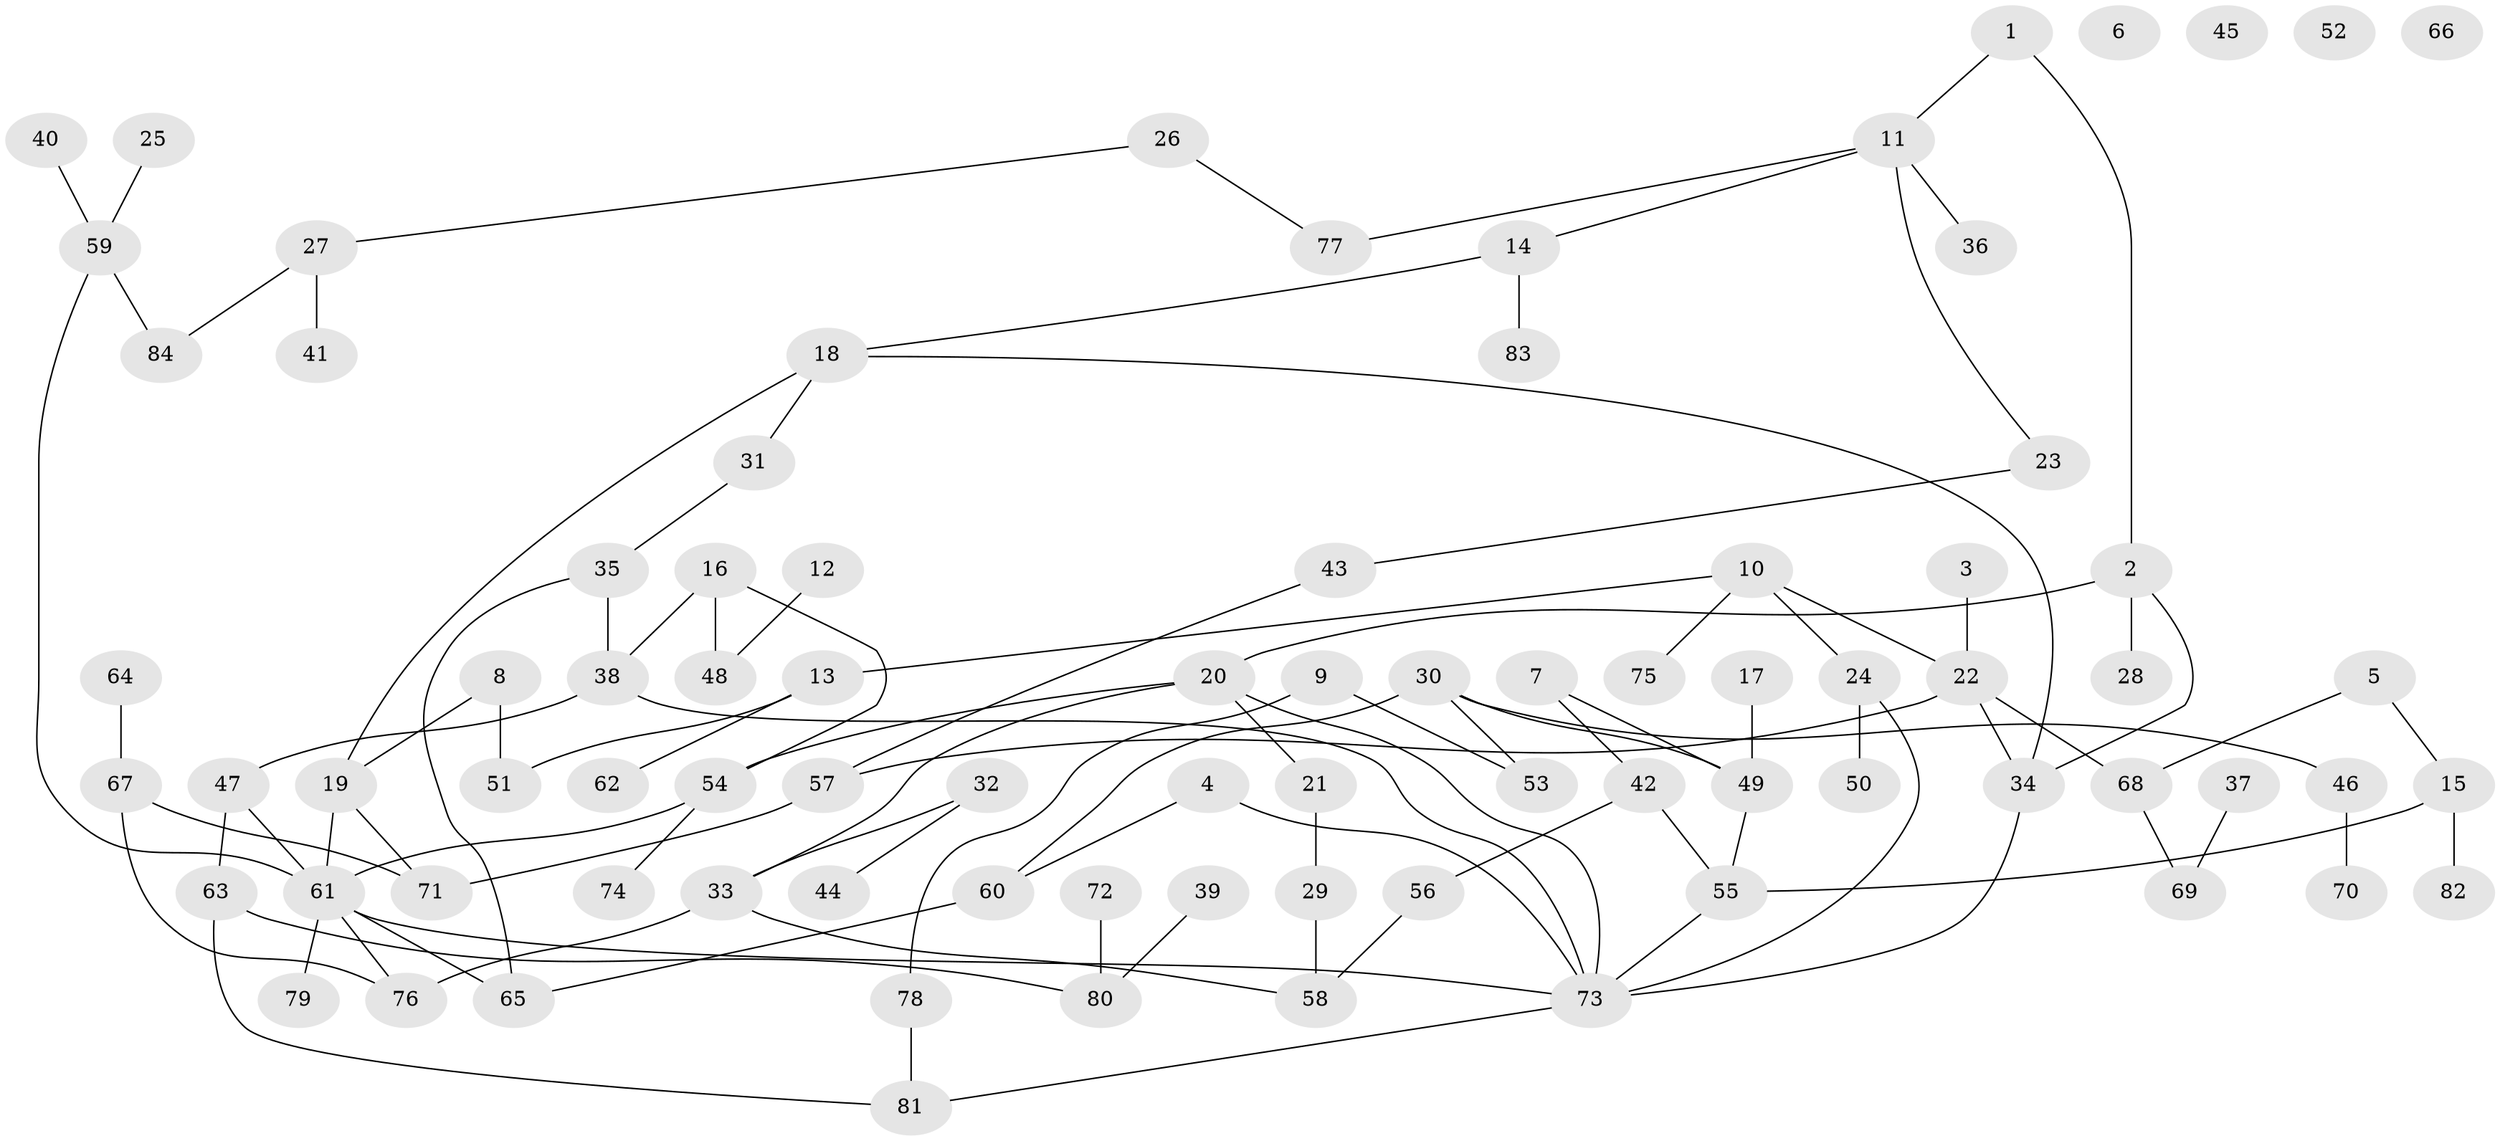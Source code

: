 // Generated by graph-tools (version 1.1) at 2025/25/03/09/25 03:25:23]
// undirected, 84 vertices, 102 edges
graph export_dot {
graph [start="1"]
  node [color=gray90,style=filled];
  1;
  2;
  3;
  4;
  5;
  6;
  7;
  8;
  9;
  10;
  11;
  12;
  13;
  14;
  15;
  16;
  17;
  18;
  19;
  20;
  21;
  22;
  23;
  24;
  25;
  26;
  27;
  28;
  29;
  30;
  31;
  32;
  33;
  34;
  35;
  36;
  37;
  38;
  39;
  40;
  41;
  42;
  43;
  44;
  45;
  46;
  47;
  48;
  49;
  50;
  51;
  52;
  53;
  54;
  55;
  56;
  57;
  58;
  59;
  60;
  61;
  62;
  63;
  64;
  65;
  66;
  67;
  68;
  69;
  70;
  71;
  72;
  73;
  74;
  75;
  76;
  77;
  78;
  79;
  80;
  81;
  82;
  83;
  84;
  1 -- 2;
  1 -- 11;
  2 -- 20;
  2 -- 28;
  2 -- 34;
  3 -- 22;
  4 -- 60;
  4 -- 73;
  5 -- 15;
  5 -- 68;
  7 -- 42;
  7 -- 49;
  8 -- 19;
  8 -- 51;
  9 -- 53;
  9 -- 78;
  10 -- 13;
  10 -- 22;
  10 -- 24;
  10 -- 75;
  11 -- 14;
  11 -- 23;
  11 -- 36;
  11 -- 77;
  12 -- 48;
  13 -- 51;
  13 -- 62;
  14 -- 18;
  14 -- 83;
  15 -- 55;
  15 -- 82;
  16 -- 38;
  16 -- 48;
  16 -- 54;
  17 -- 49;
  18 -- 19;
  18 -- 31;
  18 -- 34;
  19 -- 61;
  19 -- 71;
  20 -- 21;
  20 -- 33;
  20 -- 54;
  20 -- 73;
  21 -- 29;
  22 -- 34;
  22 -- 57;
  22 -- 68;
  23 -- 43;
  24 -- 50;
  24 -- 73;
  25 -- 59;
  26 -- 27;
  26 -- 77;
  27 -- 41;
  27 -- 84;
  29 -- 58;
  30 -- 46;
  30 -- 49;
  30 -- 53;
  30 -- 60;
  31 -- 35;
  32 -- 33;
  32 -- 44;
  33 -- 58;
  33 -- 76;
  34 -- 73;
  35 -- 38;
  35 -- 65;
  37 -- 69;
  38 -- 47;
  38 -- 73;
  39 -- 80;
  40 -- 59;
  42 -- 55;
  42 -- 56;
  43 -- 57;
  46 -- 70;
  47 -- 61;
  47 -- 63;
  49 -- 55;
  54 -- 61;
  54 -- 74;
  55 -- 73;
  56 -- 58;
  57 -- 71;
  59 -- 61;
  59 -- 84;
  60 -- 65;
  61 -- 65;
  61 -- 73;
  61 -- 76;
  61 -- 79;
  63 -- 80;
  63 -- 81;
  64 -- 67;
  67 -- 71;
  67 -- 76;
  68 -- 69;
  72 -- 80;
  73 -- 81;
  78 -- 81;
}
